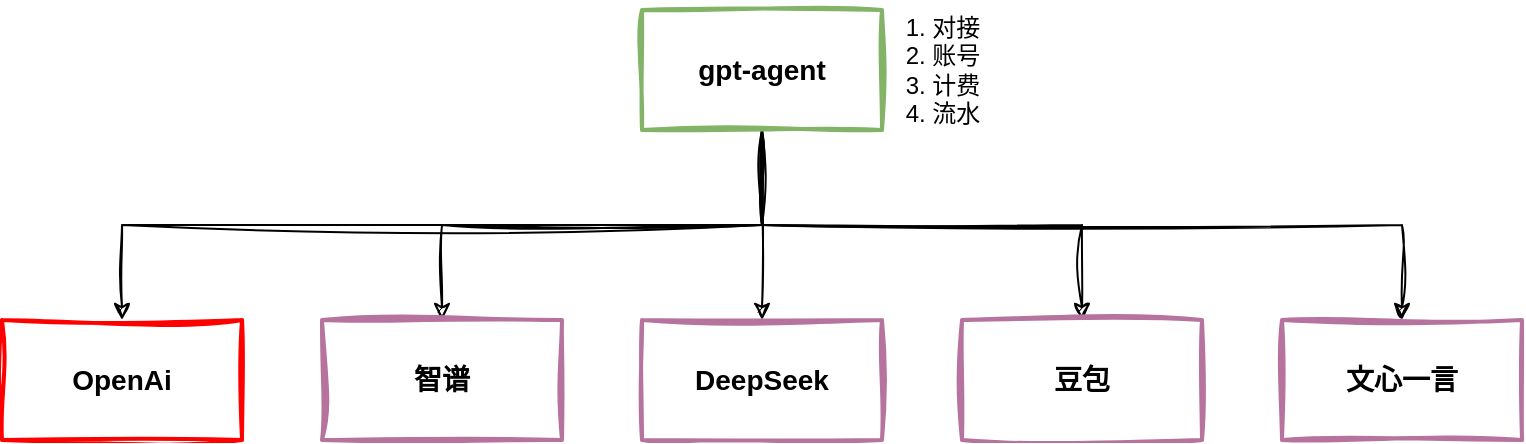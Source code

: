 <mxfile version="25.0.3">
  <diagram name="第 1 页" id="SDa2IEumXsh_TqjZFD44">
    <mxGraphModel dx="1503" dy="1114" grid="1" gridSize="10" guides="1" tooltips="1" connect="1" arrows="1" fold="1" page="1" pageScale="1" pageWidth="827" pageHeight="1169" math="0" shadow="0">
      <root>
        <mxCell id="0" />
        <mxCell id="1" parent="0" />
        <mxCell id="troX_7k4xiRNyhipZcaa-2" style="edgeStyle=orthogonalEdgeStyle;rounded=0;hachureGap=4;orthogonalLoop=1;jettySize=auto;html=1;exitX=0.5;exitY=1;exitDx=0;exitDy=0;entryX=0.5;entryY=0;entryDx=0;entryDy=0;fontFamily=Architects Daughter;fontSource=https%3A%2F%2Ffonts.googleapis.com%2Fcss%3Ffamily%3DArchitects%2BDaughter;sketch=1;curveFitting=1;jiggle=2;" edge="1" parent="1" source="RY5VYGJdrSWnJKSetP0g-1" target="troX_7k4xiRNyhipZcaa-1">
          <mxGeometry relative="1" as="geometry" />
        </mxCell>
        <mxCell id="troX_7k4xiRNyhipZcaa-3" style="edgeStyle=orthogonalEdgeStyle;rounded=0;hachureGap=4;orthogonalLoop=1;jettySize=auto;html=1;exitX=0.5;exitY=1;exitDx=0;exitDy=0;entryX=0.5;entryY=0;entryDx=0;entryDy=0;fontFamily=Architects Daughter;fontSource=https%3A%2F%2Ffonts.googleapis.com%2Fcss%3Ffamily%3DArchitects%2BDaughter;sketch=1;curveFitting=1;jiggle=2;" edge="1" parent="1" source="RY5VYGJdrSWnJKSetP0g-1" target="RY5VYGJdrSWnJKSetP0g-2">
          <mxGeometry relative="1" as="geometry" />
        </mxCell>
        <mxCell id="troX_7k4xiRNyhipZcaa-4" style="edgeStyle=orthogonalEdgeStyle;rounded=0;hachureGap=4;orthogonalLoop=1;jettySize=auto;html=1;exitX=0.5;exitY=1;exitDx=0;exitDy=0;fontFamily=Architects Daughter;fontSource=https%3A%2F%2Ffonts.googleapis.com%2Fcss%3Ffamily%3DArchitects%2BDaughter;sketch=1;curveFitting=1;jiggle=2;" edge="1" parent="1" source="RY5VYGJdrSWnJKSetP0g-1" target="RY5VYGJdrSWnJKSetP0g-3">
          <mxGeometry relative="1" as="geometry" />
        </mxCell>
        <mxCell id="troX_7k4xiRNyhipZcaa-5" style="edgeStyle=orthogonalEdgeStyle;rounded=0;hachureGap=4;orthogonalLoop=1;jettySize=auto;html=1;exitX=0.5;exitY=1;exitDx=0;exitDy=0;fontFamily=Architects Daughter;fontSource=https%3A%2F%2Ffonts.googleapis.com%2Fcss%3Ffamily%3DArchitects%2BDaughter;sketch=1;curveFitting=1;jiggle=2;" edge="1" parent="1" source="RY5VYGJdrSWnJKSetP0g-1" target="RY5VYGJdrSWnJKSetP0g-4">
          <mxGeometry relative="1" as="geometry" />
        </mxCell>
        <mxCell id="troX_7k4xiRNyhipZcaa-6" style="edgeStyle=orthogonalEdgeStyle;rounded=0;hachureGap=4;orthogonalLoop=1;jettySize=auto;html=1;exitX=0.5;exitY=1;exitDx=0;exitDy=0;entryX=0.5;entryY=0;entryDx=0;entryDy=0;fontFamily=Architects Daughter;fontSource=https%3A%2F%2Ffonts.googleapis.com%2Fcss%3Ffamily%3DArchitects%2BDaughter;sketch=1;curveFitting=1;jiggle=2;" edge="1" parent="1" source="RY5VYGJdrSWnJKSetP0g-1" target="RY5VYGJdrSWnJKSetP0g-5">
          <mxGeometry relative="1" as="geometry" />
        </mxCell>
        <mxCell id="RY5VYGJdrSWnJKSetP0g-1" value="&lt;font style=&quot;font-size: 14px;&quot;&gt;&lt;b&gt;gpt-agent&lt;/b&gt;&lt;/font&gt;" style="rounded=0;whiteSpace=wrap;html=1;strokeWidth=2;fillColor=none;strokeColor=#82b366;sketch=1;curveFitting=1;jiggle=2;" parent="1" vertex="1">
          <mxGeometry x="360" y="205" width="120" height="60" as="geometry" />
        </mxCell>
        <mxCell id="RY5VYGJdrSWnJKSetP0g-2" value="&lt;span style=&quot;font-size: 14px;&quot;&gt;&lt;b&gt;OpenAi&lt;/b&gt;&lt;/span&gt;" style="rounded=0;whiteSpace=wrap;html=1;strokeWidth=2;fillColor=none;strokeColor=#FF0000;sketch=1;curveFitting=1;jiggle=2;" parent="1" vertex="1">
          <mxGeometry x="40" y="360" width="120" height="60" as="geometry" />
        </mxCell>
        <mxCell id="RY5VYGJdrSWnJKSetP0g-3" value="&lt;span style=&quot;font-size: 14px;&quot;&gt;&lt;b&gt;智谱&lt;/b&gt;&lt;/span&gt;" style="rounded=0;whiteSpace=wrap;html=1;strokeWidth=2;fillColor=none;strokeColor=#B5739D;sketch=1;curveFitting=1;jiggle=2;" parent="1" vertex="1">
          <mxGeometry x="200" y="360" width="120" height="60" as="geometry" />
        </mxCell>
        <mxCell id="RY5VYGJdrSWnJKSetP0g-4" value="&lt;span style=&quot;font-size: 14px;&quot;&gt;&lt;b&gt;DeepSeek&lt;/b&gt;&lt;/span&gt;" style="rounded=0;whiteSpace=wrap;html=1;strokeWidth=2;fillColor=none;strokeColor=#B5739D;sketch=1;curveFitting=1;jiggle=2;" parent="1" vertex="1">
          <mxGeometry x="360" y="360" width="120" height="60" as="geometry" />
        </mxCell>
        <mxCell id="RY5VYGJdrSWnJKSetP0g-5" value="&lt;span style=&quot;font-size: 14px;&quot;&gt;&lt;b&gt;豆包&lt;/b&gt;&lt;/span&gt;" style="rounded=0;whiteSpace=wrap;html=1;strokeWidth=2;fillColor=none;strokeColor=#B5739D;sketch=1;curveFitting=1;jiggle=2;" parent="1" vertex="1">
          <mxGeometry x="520" y="360" width="120" height="60" as="geometry" />
        </mxCell>
        <mxCell id="RY5VYGJdrSWnJKSetP0g-10" value="1. 对接&lt;div&gt;2. 账号&lt;/div&gt;&lt;div&gt;3. 计费&lt;/div&gt;&lt;div&gt;4. 流水&lt;/div&gt;" style="text;html=1;align=center;verticalAlign=middle;resizable=0;points=[];autosize=1;strokeColor=none;fillColor=none;sketch=1;curveFitting=1;jiggle=2;" parent="1" vertex="1">
          <mxGeometry x="480" y="200" width="60" height="70" as="geometry" />
        </mxCell>
        <mxCell id="troX_7k4xiRNyhipZcaa-1" value="&lt;span style=&quot;font-size: 14px;&quot;&gt;&lt;b&gt;文心一言&lt;/b&gt;&lt;/span&gt;" style="rounded=0;whiteSpace=wrap;html=1;strokeWidth=2;fillColor=none;strokeColor=#B5739D;sketch=1;curveFitting=1;jiggle=2;" vertex="1" parent="1">
          <mxGeometry x="680" y="360" width="120" height="60" as="geometry" />
        </mxCell>
      </root>
    </mxGraphModel>
  </diagram>
</mxfile>
